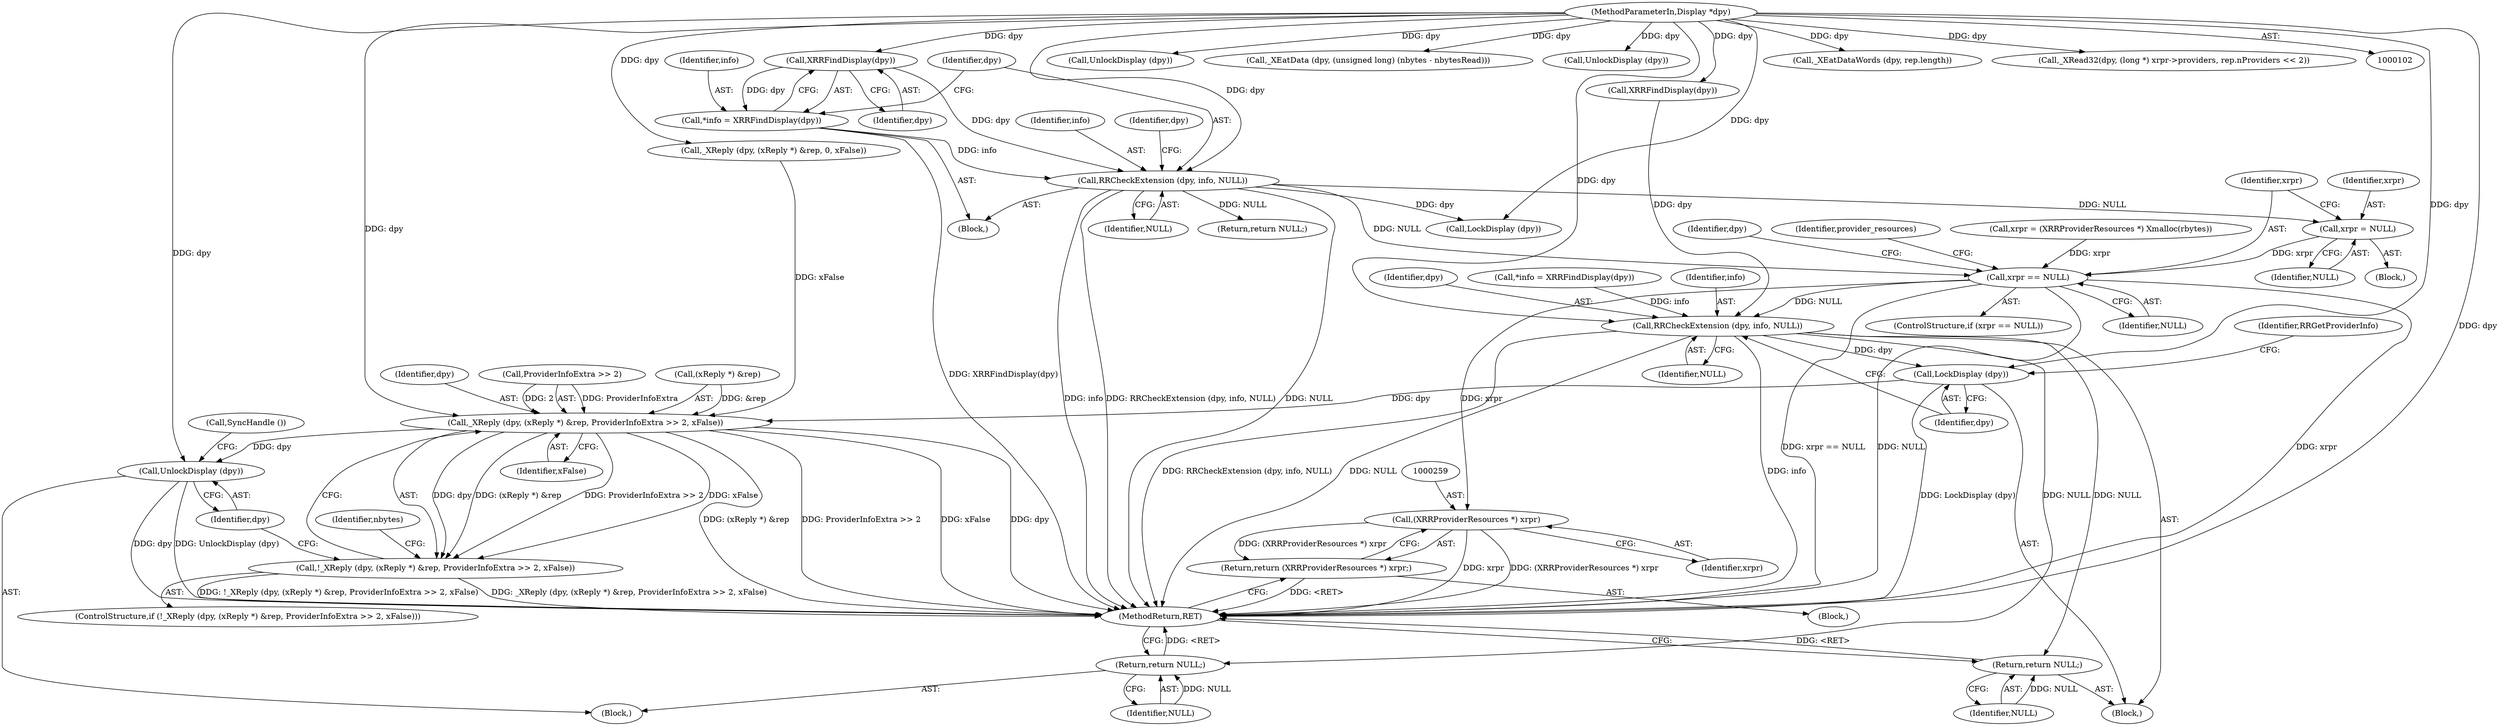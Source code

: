 digraph "0_libXrandr_a0df3e1c7728205e5c7650b2e6dce684139254a6_1@pointer" {
"1000218" [label="(Call,xrpr = NULL)"];
"1000117" [label="(Call,RRCheckExtension (dpy, info, NULL))"];
"1000109" [label="(Call,XRRFindDisplay(dpy))"];
"1000103" [label="(MethodParameterIn,Display *dpy)"];
"1000107" [label="(Call,*info = XRRFindDisplay(dpy))"];
"1000222" [label="(Call,xrpr == NULL)"];
"1000258" [label="(Call,(XRRProviderResources *) xrpr)"];
"1000257" [label="(Return,return (XRRProviderResources *) xrpr;)"];
"1000276" [label="(Call,RRCheckExtension (dpy, info, NULL))"];
"1000280" [label="(Call,LockDisplay (dpy))"];
"1000313" [label="(Call,_XReply (dpy, (xReply *) &rep, ProviderInfoExtra >> 2, xFalse))"];
"1000312" [label="(Call,!_XReply (dpy, (xReply *) &rep, ProviderInfoExtra >> 2, xFalse))"];
"1000324" [label="(Call,UnlockDisplay (dpy))"];
"1000327" [label="(Return,return NULL;)"];
"1000369" [label="(Return,return NULL;)"];
"1000268" [label="(Call,XRRFindDisplay(dpy))"];
"1000119" [label="(Identifier,info)"];
"1000324" [label="(Call,UnlockDisplay (dpy))"];
"1000224" [label="(Identifier,NULL)"];
"1000219" [label="(Identifier,xrpr)"];
"1000263" [label="(Identifier,provider_resources)"];
"1000103" [label="(MethodParameterIn,Display *dpy)"];
"1000370" [label="(Identifier,NULL)"];
"1000156" [label="(Call,UnlockDisplay (dpy))"];
"1000225" [label="(Block,)"];
"1000311" [label="(ControlStructure,if (!_XReply (dpy, (xReply *) &rep, ProviderInfoExtra >> 2, xFalse)))"];
"1000326" [label="(Call,SyncHandle ())"];
"1000201" [label="(Call,xrpr = (XRRProviderResources *) Xmalloc(rbytes))"];
"1000257" [label="(Return,return (XRRProviderResources *) xrpr;)"];
"1000315" [label="(Call,(xReply *) &rep)"];
"1000279" [label="(Identifier,NULL)"];
"1000122" [label="(Identifier,dpy)"];
"1000280" [label="(Call,LockDisplay (dpy))"];
"1000108" [label="(Identifier,info)"];
"1000277" [label="(Identifier,dpy)"];
"1000328" [label="(Identifier,NULL)"];
"1000266" [label="(Call,*info = XRRFindDisplay(dpy))"];
"1000247" [label="(Call,_XEatData (dpy, (unsigned long) (nbytes - nbytesRead)))"];
"1000109" [label="(Call,XRRFindDisplay(dpy))"];
"1000107" [label="(Call,*info = XRRFindDisplay(dpy))"];
"1000281" [label="(Identifier,dpy)"];
"1000283" [label="(Identifier,RRGetProviderInfo)"];
"1000314" [label="(Identifier,dpy)"];
"1000264" [label="(Block,)"];
"1000254" [label="(Call,UnlockDisplay (dpy))"];
"1000330" [label="(Identifier,nbytes)"];
"1000322" [label="(Identifier,xFalse)"];
"1000159" [label="(Return,return NULL;)"];
"1000312" [label="(Call,!_XReply (dpy, (xReply *) &rep, ProviderInfoExtra >> 2, xFalse))"];
"1000121" [label="(Call,LockDisplay (dpy))"];
"1000258" [label="(Call,(XRRProviderResources *) xrpr)"];
"1000110" [label="(Identifier,dpy)"];
"1000323" [label="(Block,)"];
"1000260" [label="(Identifier,xrpr)"];
"1000278" [label="(Identifier,info)"];
"1000222" [label="(Call,xrpr == NULL)"];
"1000369" [label="(Return,return NULL;)"];
"1000208" [label="(Block,)"];
"1000220" [label="(Identifier,NULL)"];
"1000327" [label="(Return,return NULL;)"];
"1000313" [label="(Call,_XReply (dpy, (xReply *) &rep, ProviderInfoExtra >> 2, xFalse))"];
"1000218" [label="(Call,xrpr = NULL)"];
"1000147" [label="(Call,_XReply (dpy, (xReply *) &rep, 0, xFalse))"];
"1000227" [label="(Identifier,dpy)"];
"1000325" [label="(Identifier,dpy)"];
"1000223" [label="(Identifier,xrpr)"];
"1000105" [label="(Block,)"];
"1000319" [label="(Call,ProviderInfoExtra >> 2)"];
"1000221" [label="(ControlStructure,if (xrpr == NULL))"];
"1000120" [label="(Identifier,NULL)"];
"1000591" [label="(MethodReturn,RET)"];
"1000276" [label="(Call,RRCheckExtension (dpy, info, NULL))"];
"1000118" [label="(Identifier,dpy)"];
"1000226" [label="(Call,_XEatDataWords (dpy, rep.length))"];
"1000231" [label="(Call,_XRead32(dpy, (long *) xrpr->providers, rep.nProviders << 2))"];
"1000117" [label="(Call,RRCheckExtension (dpy, info, NULL))"];
"1000218" -> "1000208"  [label="AST: "];
"1000218" -> "1000220"  [label="CFG: "];
"1000219" -> "1000218"  [label="AST: "];
"1000220" -> "1000218"  [label="AST: "];
"1000223" -> "1000218"  [label="CFG: "];
"1000117" -> "1000218"  [label="DDG: NULL"];
"1000218" -> "1000222"  [label="DDG: xrpr"];
"1000117" -> "1000105"  [label="AST: "];
"1000117" -> "1000120"  [label="CFG: "];
"1000118" -> "1000117"  [label="AST: "];
"1000119" -> "1000117"  [label="AST: "];
"1000120" -> "1000117"  [label="AST: "];
"1000122" -> "1000117"  [label="CFG: "];
"1000117" -> "1000591"  [label="DDG: RRCheckExtension (dpy, info, NULL)"];
"1000117" -> "1000591"  [label="DDG: NULL"];
"1000117" -> "1000591"  [label="DDG: info"];
"1000109" -> "1000117"  [label="DDG: dpy"];
"1000103" -> "1000117"  [label="DDG: dpy"];
"1000107" -> "1000117"  [label="DDG: info"];
"1000117" -> "1000121"  [label="DDG: dpy"];
"1000117" -> "1000159"  [label="DDG: NULL"];
"1000117" -> "1000222"  [label="DDG: NULL"];
"1000109" -> "1000107"  [label="AST: "];
"1000109" -> "1000110"  [label="CFG: "];
"1000110" -> "1000109"  [label="AST: "];
"1000107" -> "1000109"  [label="CFG: "];
"1000109" -> "1000107"  [label="DDG: dpy"];
"1000103" -> "1000109"  [label="DDG: dpy"];
"1000103" -> "1000102"  [label="AST: "];
"1000103" -> "1000591"  [label="DDG: dpy"];
"1000103" -> "1000121"  [label="DDG: dpy"];
"1000103" -> "1000147"  [label="DDG: dpy"];
"1000103" -> "1000156"  [label="DDG: dpy"];
"1000103" -> "1000226"  [label="DDG: dpy"];
"1000103" -> "1000231"  [label="DDG: dpy"];
"1000103" -> "1000247"  [label="DDG: dpy"];
"1000103" -> "1000254"  [label="DDG: dpy"];
"1000103" -> "1000268"  [label="DDG: dpy"];
"1000103" -> "1000276"  [label="DDG: dpy"];
"1000103" -> "1000280"  [label="DDG: dpy"];
"1000103" -> "1000313"  [label="DDG: dpy"];
"1000103" -> "1000324"  [label="DDG: dpy"];
"1000107" -> "1000105"  [label="AST: "];
"1000108" -> "1000107"  [label="AST: "];
"1000118" -> "1000107"  [label="CFG: "];
"1000107" -> "1000591"  [label="DDG: XRRFindDisplay(dpy)"];
"1000222" -> "1000221"  [label="AST: "];
"1000222" -> "1000224"  [label="CFG: "];
"1000223" -> "1000222"  [label="AST: "];
"1000224" -> "1000222"  [label="AST: "];
"1000227" -> "1000222"  [label="CFG: "];
"1000263" -> "1000222"  [label="CFG: "];
"1000222" -> "1000591"  [label="DDG: xrpr"];
"1000222" -> "1000591"  [label="DDG: xrpr == NULL"];
"1000222" -> "1000591"  [label="DDG: NULL"];
"1000201" -> "1000222"  [label="DDG: xrpr"];
"1000222" -> "1000258"  [label="DDG: xrpr"];
"1000222" -> "1000276"  [label="DDG: NULL"];
"1000258" -> "1000257"  [label="AST: "];
"1000258" -> "1000260"  [label="CFG: "];
"1000259" -> "1000258"  [label="AST: "];
"1000260" -> "1000258"  [label="AST: "];
"1000257" -> "1000258"  [label="CFG: "];
"1000258" -> "1000591"  [label="DDG: xrpr"];
"1000258" -> "1000591"  [label="DDG: (XRRProviderResources *) xrpr"];
"1000258" -> "1000257"  [label="DDG: (XRRProviderResources *) xrpr"];
"1000257" -> "1000225"  [label="AST: "];
"1000591" -> "1000257"  [label="CFG: "];
"1000257" -> "1000591"  [label="DDG: <RET>"];
"1000276" -> "1000264"  [label="AST: "];
"1000276" -> "1000279"  [label="CFG: "];
"1000277" -> "1000276"  [label="AST: "];
"1000278" -> "1000276"  [label="AST: "];
"1000279" -> "1000276"  [label="AST: "];
"1000281" -> "1000276"  [label="CFG: "];
"1000276" -> "1000591"  [label="DDG: info"];
"1000276" -> "1000591"  [label="DDG: RRCheckExtension (dpy, info, NULL)"];
"1000276" -> "1000591"  [label="DDG: NULL"];
"1000268" -> "1000276"  [label="DDG: dpy"];
"1000266" -> "1000276"  [label="DDG: info"];
"1000276" -> "1000280"  [label="DDG: dpy"];
"1000276" -> "1000327"  [label="DDG: NULL"];
"1000276" -> "1000369"  [label="DDG: NULL"];
"1000280" -> "1000264"  [label="AST: "];
"1000280" -> "1000281"  [label="CFG: "];
"1000281" -> "1000280"  [label="AST: "];
"1000283" -> "1000280"  [label="CFG: "];
"1000280" -> "1000591"  [label="DDG: LockDisplay (dpy)"];
"1000280" -> "1000313"  [label="DDG: dpy"];
"1000313" -> "1000312"  [label="AST: "];
"1000313" -> "1000322"  [label="CFG: "];
"1000314" -> "1000313"  [label="AST: "];
"1000315" -> "1000313"  [label="AST: "];
"1000319" -> "1000313"  [label="AST: "];
"1000322" -> "1000313"  [label="AST: "];
"1000312" -> "1000313"  [label="CFG: "];
"1000313" -> "1000591"  [label="DDG: (xReply *) &rep"];
"1000313" -> "1000591"  [label="DDG: ProviderInfoExtra >> 2"];
"1000313" -> "1000591"  [label="DDG: xFalse"];
"1000313" -> "1000591"  [label="DDG: dpy"];
"1000313" -> "1000312"  [label="DDG: dpy"];
"1000313" -> "1000312"  [label="DDG: (xReply *) &rep"];
"1000313" -> "1000312"  [label="DDG: ProviderInfoExtra >> 2"];
"1000313" -> "1000312"  [label="DDG: xFalse"];
"1000315" -> "1000313"  [label="DDG: &rep"];
"1000319" -> "1000313"  [label="DDG: ProviderInfoExtra"];
"1000319" -> "1000313"  [label="DDG: 2"];
"1000147" -> "1000313"  [label="DDG: xFalse"];
"1000313" -> "1000324"  [label="DDG: dpy"];
"1000312" -> "1000311"  [label="AST: "];
"1000325" -> "1000312"  [label="CFG: "];
"1000330" -> "1000312"  [label="CFG: "];
"1000312" -> "1000591"  [label="DDG: !_XReply (dpy, (xReply *) &rep, ProviderInfoExtra >> 2, xFalse)"];
"1000312" -> "1000591"  [label="DDG: _XReply (dpy, (xReply *) &rep, ProviderInfoExtra >> 2, xFalse)"];
"1000324" -> "1000323"  [label="AST: "];
"1000324" -> "1000325"  [label="CFG: "];
"1000325" -> "1000324"  [label="AST: "];
"1000326" -> "1000324"  [label="CFG: "];
"1000324" -> "1000591"  [label="DDG: UnlockDisplay (dpy)"];
"1000324" -> "1000591"  [label="DDG: dpy"];
"1000327" -> "1000323"  [label="AST: "];
"1000327" -> "1000328"  [label="CFG: "];
"1000328" -> "1000327"  [label="AST: "];
"1000591" -> "1000327"  [label="CFG: "];
"1000327" -> "1000591"  [label="DDG: <RET>"];
"1000328" -> "1000327"  [label="DDG: NULL"];
"1000369" -> "1000264"  [label="AST: "];
"1000369" -> "1000370"  [label="CFG: "];
"1000370" -> "1000369"  [label="AST: "];
"1000591" -> "1000369"  [label="CFG: "];
"1000369" -> "1000591"  [label="DDG: <RET>"];
"1000370" -> "1000369"  [label="DDG: NULL"];
}
